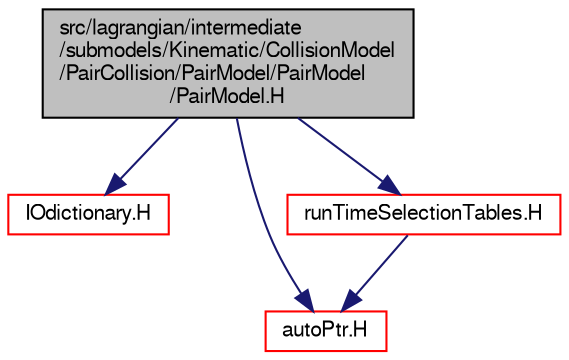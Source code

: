 digraph "src/lagrangian/intermediate/submodels/Kinematic/CollisionModel/PairCollision/PairModel/PairModel/PairModel.H"
{
  bgcolor="transparent";
  edge [fontname="FreeSans",fontsize="10",labelfontname="FreeSans",labelfontsize="10"];
  node [fontname="FreeSans",fontsize="10",shape=record];
  Node1 [label="src/lagrangian/intermediate\l/submodels/Kinematic/CollisionModel\l/PairCollision/PairModel/PairModel\l/PairModel.H",height=0.2,width=0.4,color="black", fillcolor="grey75", style="filled" fontcolor="black"];
  Node1 -> Node2 [color="midnightblue",fontsize="10",style="solid",fontname="FreeSans"];
  Node2 [label="IOdictionary.H",height=0.2,width=0.4,color="red",URL="$a07296.html"];
  Node1 -> Node3 [color="midnightblue",fontsize="10",style="solid",fontname="FreeSans"];
  Node3 [label="autoPtr.H",height=0.2,width=0.4,color="red",URL="$a07985.html"];
  Node1 -> Node4 [color="midnightblue",fontsize="10",style="solid",fontname="FreeSans"];
  Node4 [label="runTimeSelectionTables.H",height=0.2,width=0.4,color="red",URL="$a07379.html",tooltip="Macros to ease declaration of run-time selection tables. "];
  Node4 -> Node3 [color="midnightblue",fontsize="10",style="solid",fontname="FreeSans"];
}
